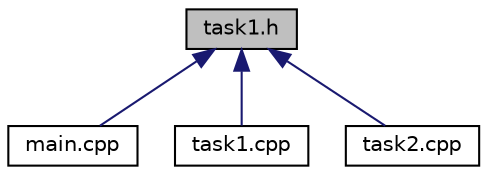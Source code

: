 digraph "task1.h"
{
  edge [fontname="Helvetica",fontsize="10",labelfontname="Helvetica",labelfontsize="10"];
  node [fontname="Helvetica",fontsize="10",shape=record];
  Node3 [label="task1.h",height=0.2,width=0.4,color="black", fillcolor="grey75", style="filled", fontcolor="black"];
  Node3 -> Node4 [dir="back",color="midnightblue",fontsize="10",style="solid"];
  Node4 [label="main.cpp",height=0.2,width=0.4,color="black", fillcolor="white", style="filled",URL="$main_8cpp.html"];
  Node3 -> Node5 [dir="back",color="midnightblue",fontsize="10",style="solid"];
  Node5 [label="task1.cpp",height=0.2,width=0.4,color="black", fillcolor="white", style="filled",URL="$task1_8cpp.html"];
  Node3 -> Node6 [dir="back",color="midnightblue",fontsize="10",style="solid"];
  Node6 [label="task2.cpp",height=0.2,width=0.4,color="black", fillcolor="white", style="filled",URL="$task2_8cpp.html"];
}
